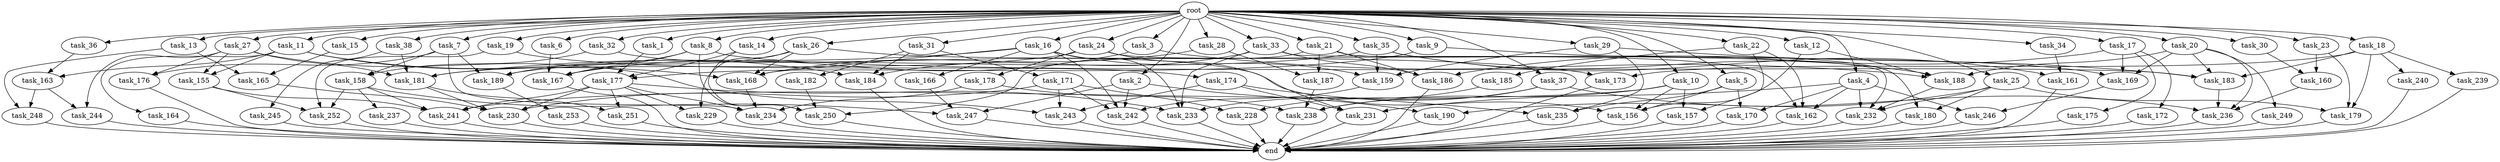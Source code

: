 digraph G {
  root [size="0.000000"];
  task_1 [size="1.024000"];
  task_2 [size="1.024000"];
  task_3 [size="1.024000"];
  task_4 [size="1.024000"];
  task_5 [size="1.024000"];
  task_6 [size="1.024000"];
  task_7 [size="1.024000"];
  task_8 [size="1.024000"];
  task_9 [size="1.024000"];
  task_10 [size="1.024000"];
  task_11 [size="1.024000"];
  task_12 [size="1.024000"];
  task_13 [size="1.024000"];
  task_14 [size="1.024000"];
  task_15 [size="1.024000"];
  task_16 [size="1.024000"];
  task_17 [size="1.024000"];
  task_18 [size="1.024000"];
  task_19 [size="1.024000"];
  task_20 [size="1.024000"];
  task_21 [size="1.024000"];
  task_22 [size="1.024000"];
  task_23 [size="1.024000"];
  task_24 [size="1.024000"];
  task_25 [size="1.024000"];
  task_26 [size="1.024000"];
  task_27 [size="1.024000"];
  task_28 [size="1.024000"];
  task_29 [size="1.024000"];
  task_30 [size="1.024000"];
  task_31 [size="1.024000"];
  task_32 [size="1.024000"];
  task_33 [size="1.024000"];
  task_34 [size="1.024000"];
  task_35 [size="1.024000"];
  task_36 [size="1.024000"];
  task_37 [size="1.024000"];
  task_38 [size="1.024000"];
  task_155 [size="429496729.600000"];
  task_156 [size="747324309.504000"];
  task_157 [size="730144440.320000"];
  task_158 [size="498216206.336000"];
  task_159 [size="386547056.640000"];
  task_160 [size="635655159.808000"];
  task_161 [size="635655159.808000"];
  task_162 [size="1322849927.168000"];
  task_163 [size="910533066.752000"];
  task_164 [size="214748364.800000"];
  task_165 [size="635655159.808000"];
  task_166 [size="137438953.472000"];
  task_167 [size="2216203124.736000"];
  task_168 [size="1322849927.168000"];
  task_169 [size="807453851.648000"];
  task_170 [size="970662608.896000"];
  task_171 [size="34359738.368000"];
  task_172 [size="420906795.008000"];
  task_173 [size="841813590.016000"];
  task_174 [size="214748364.800000"];
  task_175 [size="420906795.008000"];
  task_176 [size="635655159.808000"];
  task_177 [size="1314259992.576000"];
  task_178 [size="77309411.328000"];
  task_179 [size="979252543.488000"];
  task_180 [size="171798691.840000"];
  task_181 [size="463856467.968000"];
  task_182 [size="34359738.368000"];
  task_183 [size="1391569403.904000"];
  task_184 [size="558345748.480000"];
  task_185 [size="695784701.952000"];
  task_186 [size="764504178.688000"];
  task_187 [size="584115552.256000"];
  task_188 [size="584115552.256000"];
  task_189 [size="1494648619.008000"];
  task_190 [size="558345748.480000"];
  task_228 [size="274877906.944000"];
  task_229 [size="558345748.480000"];
  task_230 [size="1108101562.368000"];
  task_231 [size="704374636.544000"];
  task_232 [size="1211180777.472000"];
  task_233 [size="1005022347.264000"];
  task_234 [size="833223655.424000"];
  task_235 [size="532575944.704000"];
  task_236 [size="1331439861.760000"];
  task_237 [size="695784701.952000"];
  task_238 [size="807453851.648000"];
  task_239 [size="420906795.008000"];
  task_240 [size="420906795.008000"];
  task_241 [size="1417339207.680000"];
  task_242 [size="910533066.752000"];
  task_243 [size="429496729.600000"];
  task_244 [size="429496729.600000"];
  task_245 [size="34359738.368000"];
  task_246 [size="970662608.896000"];
  task_247 [size="1666447310.848000"];
  task_248 [size="635655159.808000"];
  task_249 [size="77309411.328000"];
  task_250 [size="2061584302.080000"];
  task_251 [size="833223655.424000"];
  task_252 [size="1460288880.640000"];
  task_253 [size="34359738.368000"];
  end [size="0.000000"];

  root -> task_1 [size="1.000000"];
  root -> task_2 [size="1.000000"];
  root -> task_3 [size="1.000000"];
  root -> task_4 [size="1.000000"];
  root -> task_5 [size="1.000000"];
  root -> task_6 [size="1.000000"];
  root -> task_7 [size="1.000000"];
  root -> task_8 [size="1.000000"];
  root -> task_9 [size="1.000000"];
  root -> task_10 [size="1.000000"];
  root -> task_11 [size="1.000000"];
  root -> task_12 [size="1.000000"];
  root -> task_13 [size="1.000000"];
  root -> task_14 [size="1.000000"];
  root -> task_15 [size="1.000000"];
  root -> task_16 [size="1.000000"];
  root -> task_17 [size="1.000000"];
  root -> task_18 [size="1.000000"];
  root -> task_19 [size="1.000000"];
  root -> task_20 [size="1.000000"];
  root -> task_21 [size="1.000000"];
  root -> task_22 [size="1.000000"];
  root -> task_23 [size="1.000000"];
  root -> task_24 [size="1.000000"];
  root -> task_25 [size="1.000000"];
  root -> task_26 [size="1.000000"];
  root -> task_27 [size="1.000000"];
  root -> task_28 [size="1.000000"];
  root -> task_29 [size="1.000000"];
  root -> task_30 [size="1.000000"];
  root -> task_31 [size="1.000000"];
  root -> task_32 [size="1.000000"];
  root -> task_33 [size="1.000000"];
  root -> task_34 [size="1.000000"];
  root -> task_35 [size="1.000000"];
  root -> task_36 [size="1.000000"];
  root -> task_37 [size="1.000000"];
  root -> task_38 [size="1.000000"];
  task_1 -> task_177 [size="679477248.000000"];
  task_2 -> task_190 [size="411041792.000000"];
  task_2 -> task_242 [size="411041792.000000"];
  task_2 -> task_247 [size="411041792.000000"];
  task_3 -> task_167 [size="75497472.000000"];
  task_3 -> task_188 [size="75497472.000000"];
  task_4 -> task_162 [size="536870912.000000"];
  task_4 -> task_170 [size="536870912.000000"];
  task_4 -> task_231 [size="536870912.000000"];
  task_4 -> task_232 [size="536870912.000000"];
  task_4 -> task_246 [size="536870912.000000"];
  task_5 -> task_156 [size="411041792.000000"];
  task_5 -> task_170 [size="411041792.000000"];
  task_5 -> task_235 [size="411041792.000000"];
  task_6 -> task_167 [size="838860800.000000"];
  task_7 -> task_158 [size="411041792.000000"];
  task_7 -> task_176 [size="411041792.000000"];
  task_7 -> task_189 [size="411041792.000000"];
  task_7 -> task_234 [size="411041792.000000"];
  task_8 -> task_167 [size="838860800.000000"];
  task_8 -> task_183 [size="838860800.000000"];
  task_8 -> task_189 [size="838860800.000000"];
  task_8 -> task_250 [size="838860800.000000"];
  task_9 -> task_169 [size="301989888.000000"];
  task_9 -> task_177 [size="301989888.000000"];
  task_10 -> task_156 [size="33554432.000000"];
  task_10 -> task_157 [size="33554432.000000"];
  task_10 -> task_238 [size="33554432.000000"];
  task_10 -> task_241 [size="33554432.000000"];
  task_11 -> task_155 [size="209715200.000000"];
  task_11 -> task_163 [size="209715200.000000"];
  task_11 -> task_164 [size="209715200.000000"];
  task_11 -> task_168 [size="209715200.000000"];
  task_11 -> task_184 [size="209715200.000000"];
  task_12 -> task_156 [size="209715200.000000"];
  task_12 -> task_188 [size="209715200.000000"];
  task_13 -> task_165 [size="411041792.000000"];
  task_13 -> task_248 [size="411041792.000000"];
  task_14 -> task_177 [size="301989888.000000"];
  task_14 -> task_250 [size="301989888.000000"];
  task_15 -> task_165 [size="209715200.000000"];
  task_16 -> task_159 [size="134217728.000000"];
  task_16 -> task_166 [size="134217728.000000"];
  task_16 -> task_168 [size="134217728.000000"];
  task_16 -> task_181 [size="134217728.000000"];
  task_16 -> task_233 [size="134217728.000000"];
  task_16 -> task_242 [size="134217728.000000"];
  task_17 -> task_169 [size="411041792.000000"];
  task_17 -> task_172 [size="411041792.000000"];
  task_17 -> task_175 [size="411041792.000000"];
  task_17 -> task_186 [size="411041792.000000"];
  task_18 -> task_173 [size="411041792.000000"];
  task_18 -> task_179 [size="411041792.000000"];
  task_18 -> task_183 [size="411041792.000000"];
  task_18 -> task_239 [size="411041792.000000"];
  task_18 -> task_240 [size="411041792.000000"];
  task_19 -> task_174 [size="209715200.000000"];
  task_19 -> task_252 [size="209715200.000000"];
  task_20 -> task_169 [size="75497472.000000"];
  task_20 -> task_183 [size="75497472.000000"];
  task_20 -> task_188 [size="75497472.000000"];
  task_20 -> task_236 [size="75497472.000000"];
  task_20 -> task_249 [size="75497472.000000"];
  task_21 -> task_180 [size="33554432.000000"];
  task_21 -> task_186 [size="33554432.000000"];
  task_21 -> task_187 [size="33554432.000000"];
  task_21 -> task_250 [size="33554432.000000"];
  task_22 -> task_157 [size="679477248.000000"];
  task_22 -> task_162 [size="679477248.000000"];
  task_22 -> task_185 [size="679477248.000000"];
  task_23 -> task_160 [size="411041792.000000"];
  task_23 -> task_179 [size="411041792.000000"];
  task_24 -> task_162 [size="75497472.000000"];
  task_24 -> task_178 [size="75497472.000000"];
  task_24 -> task_181 [size="75497472.000000"];
  task_24 -> task_231 [size="75497472.000000"];
  task_25 -> task_179 [size="134217728.000000"];
  task_25 -> task_180 [size="134217728.000000"];
  task_25 -> task_190 [size="134217728.000000"];
  task_25 -> task_232 [size="134217728.000000"];
  task_26 -> task_167 [size="411041792.000000"];
  task_26 -> task_168 [size="411041792.000000"];
  task_26 -> task_173 [size="411041792.000000"];
  task_26 -> task_229 [size="411041792.000000"];
  task_27 -> task_155 [size="209715200.000000"];
  task_27 -> task_176 [size="209715200.000000"];
  task_27 -> task_181 [size="209715200.000000"];
  task_27 -> task_243 [size="209715200.000000"];
  task_27 -> task_244 [size="209715200.000000"];
  task_28 -> task_168 [size="536870912.000000"];
  task_28 -> task_187 [size="536870912.000000"];
  task_29 -> task_159 [size="33554432.000000"];
  task_29 -> task_183 [size="33554432.000000"];
  task_29 -> task_235 [size="33554432.000000"];
  task_30 -> task_160 [size="209715200.000000"];
  task_31 -> task_171 [size="33554432.000000"];
  task_31 -> task_182 [size="33554432.000000"];
  task_31 -> task_184 [size="33554432.000000"];
  task_32 -> task_156 [size="75497472.000000"];
  task_32 -> task_158 [size="75497472.000000"];
  task_33 -> task_184 [size="301989888.000000"];
  task_33 -> task_186 [size="301989888.000000"];
  task_33 -> task_232 [size="301989888.000000"];
  task_33 -> task_233 [size="301989888.000000"];
  task_34 -> task_161 [size="411041792.000000"];
  task_35 -> task_159 [size="209715200.000000"];
  task_35 -> task_161 [size="209715200.000000"];
  task_35 -> task_188 [size="209715200.000000"];
  task_35 -> task_189 [size="209715200.000000"];
  task_36 -> task_163 [size="679477248.000000"];
  task_37 -> task_233 [size="411041792.000000"];
  task_37 -> task_236 [size="411041792.000000"];
  task_37 -> task_238 [size="411041792.000000"];
  task_38 -> task_181 [size="33554432.000000"];
  task_38 -> task_245 [size="33554432.000000"];
  task_155 -> task_241 [size="536870912.000000"];
  task_155 -> task_252 [size="536870912.000000"];
  task_156 -> end [size="1.000000"];
  task_157 -> end [size="1.000000"];
  task_158 -> task_237 [size="679477248.000000"];
  task_158 -> task_241 [size="679477248.000000"];
  task_158 -> task_247 [size="679477248.000000"];
  task_158 -> task_252 [size="679477248.000000"];
  task_159 -> task_242 [size="209715200.000000"];
  task_160 -> task_236 [size="679477248.000000"];
  task_161 -> end [size="1.000000"];
  task_162 -> end [size="1.000000"];
  task_163 -> task_244 [size="209715200.000000"];
  task_163 -> task_248 [size="209715200.000000"];
  task_164 -> end [size="1.000000"];
  task_165 -> task_230 [size="134217728.000000"];
  task_166 -> task_247 [size="536870912.000000"];
  task_167 -> end [size="1.000000"];
  task_168 -> task_234 [size="134217728.000000"];
  task_169 -> task_246 [size="411041792.000000"];
  task_170 -> end [size="1.000000"];
  task_171 -> task_228 [size="134217728.000000"];
  task_171 -> task_230 [size="134217728.000000"];
  task_171 -> task_242 [size="134217728.000000"];
  task_171 -> task_243 [size="134217728.000000"];
  task_172 -> end [size="1.000000"];
  task_173 -> end [size="1.000000"];
  task_174 -> task_231 [size="75497472.000000"];
  task_174 -> task_235 [size="75497472.000000"];
  task_174 -> task_243 [size="75497472.000000"];
  task_175 -> end [size="1.000000"];
  task_176 -> end [size="1.000000"];
  task_177 -> task_229 [size="134217728.000000"];
  task_177 -> task_230 [size="134217728.000000"];
  task_177 -> task_233 [size="134217728.000000"];
  task_177 -> task_234 [size="134217728.000000"];
  task_177 -> task_241 [size="134217728.000000"];
  task_177 -> task_251 [size="134217728.000000"];
  task_178 -> task_234 [size="134217728.000000"];
  task_178 -> task_238 [size="134217728.000000"];
  task_179 -> end [size="1.000000"];
  task_180 -> end [size="1.000000"];
  task_181 -> task_230 [size="679477248.000000"];
  task_181 -> task_251 [size="679477248.000000"];
  task_182 -> task_250 [size="838860800.000000"];
  task_183 -> task_236 [size="134217728.000000"];
  task_184 -> end [size="1.000000"];
  task_185 -> task_228 [size="134217728.000000"];
  task_186 -> end [size="1.000000"];
  task_187 -> task_238 [size="209715200.000000"];
  task_188 -> task_232 [size="209715200.000000"];
  task_189 -> task_253 [size="33554432.000000"];
  task_190 -> end [size="1.000000"];
  task_228 -> end [size="1.000000"];
  task_229 -> end [size="1.000000"];
  task_230 -> end [size="1.000000"];
  task_231 -> end [size="1.000000"];
  task_232 -> end [size="1.000000"];
  task_233 -> end [size="1.000000"];
  task_234 -> end [size="1.000000"];
  task_235 -> end [size="1.000000"];
  task_236 -> end [size="1.000000"];
  task_237 -> end [size="1.000000"];
  task_238 -> end [size="1.000000"];
  task_239 -> end [size="1.000000"];
  task_240 -> end [size="1.000000"];
  task_241 -> end [size="1.000000"];
  task_242 -> end [size="1.000000"];
  task_243 -> end [size="1.000000"];
  task_244 -> end [size="1.000000"];
  task_245 -> end [size="1.000000"];
  task_246 -> end [size="1.000000"];
  task_247 -> end [size="1.000000"];
  task_248 -> end [size="1.000000"];
  task_249 -> end [size="1.000000"];
  task_250 -> end [size="1.000000"];
  task_251 -> end [size="1.000000"];
  task_252 -> end [size="1.000000"];
  task_253 -> end [size="1.000000"];
}
